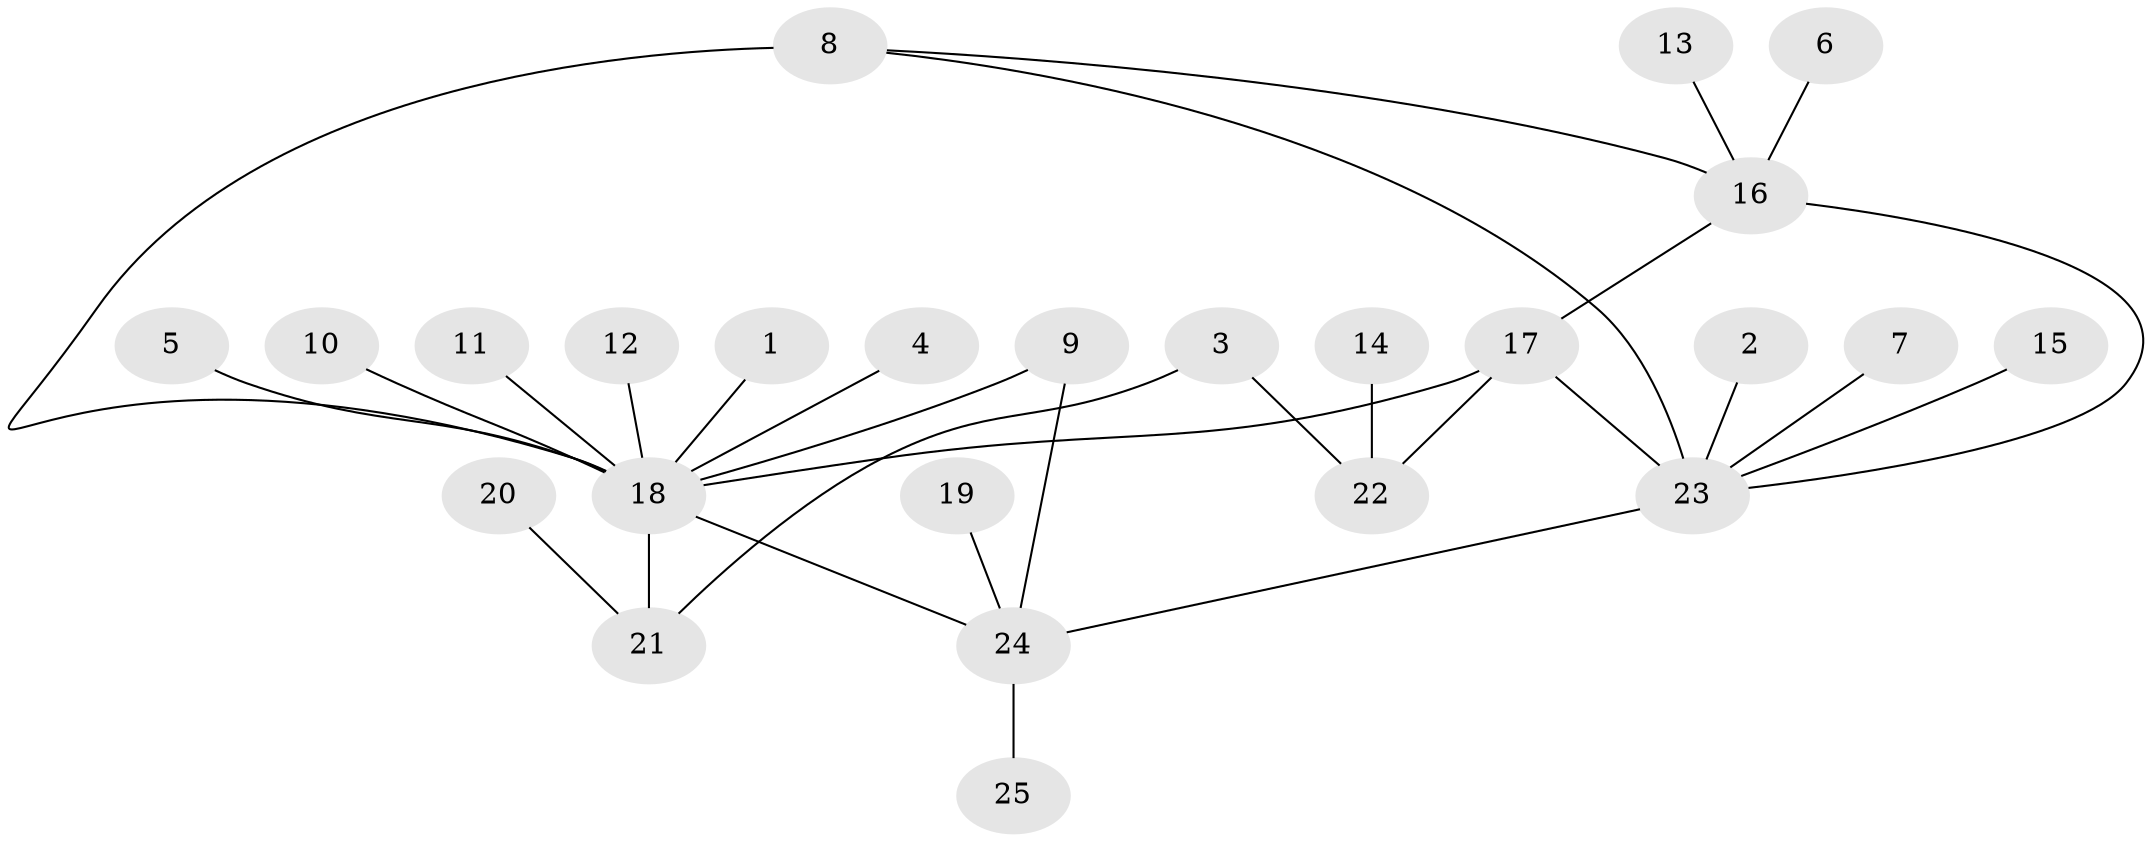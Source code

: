 // original degree distribution, {6: 0.05084745762711865, 11: 0.01694915254237288, 5: 0.03389830508474576, 16: 0.01694915254237288, 1: 0.6610169491525424, 3: 0.05084745762711865, 4: 0.01694915254237288, 7: 0.01694915254237288, 2: 0.11864406779661017, 8: 0.01694915254237288}
// Generated by graph-tools (version 1.1) at 2025/36/03/04/25 23:36:44]
// undirected, 25 vertices, 30 edges
graph export_dot {
  node [color=gray90,style=filled];
  1;
  2;
  3;
  4;
  5;
  6;
  7;
  8;
  9;
  10;
  11;
  12;
  13;
  14;
  15;
  16;
  17;
  18;
  19;
  20;
  21;
  22;
  23;
  24;
  25;
  1 -- 18 [weight=1.0];
  2 -- 23 [weight=1.0];
  3 -- 21 [weight=1.0];
  3 -- 22 [weight=1.0];
  4 -- 18 [weight=1.0];
  5 -- 18 [weight=1.0];
  6 -- 16 [weight=1.0];
  7 -- 23 [weight=1.0];
  8 -- 16 [weight=1.0];
  8 -- 18 [weight=2.0];
  8 -- 23 [weight=1.0];
  9 -- 18 [weight=1.0];
  9 -- 24 [weight=1.0];
  10 -- 18 [weight=1.0];
  11 -- 18 [weight=1.0];
  12 -- 18 [weight=1.0];
  13 -- 16 [weight=1.0];
  14 -- 22 [weight=1.0];
  15 -- 23 [weight=1.0];
  16 -- 17 [weight=2.0];
  16 -- 23 [weight=1.0];
  17 -- 18 [weight=1.0];
  17 -- 22 [weight=1.0];
  17 -- 23 [weight=2.0];
  18 -- 21 [weight=1.0];
  18 -- 24 [weight=1.0];
  19 -- 24 [weight=1.0];
  20 -- 21 [weight=1.0];
  23 -- 24 [weight=1.0];
  24 -- 25 [weight=1.0];
}
